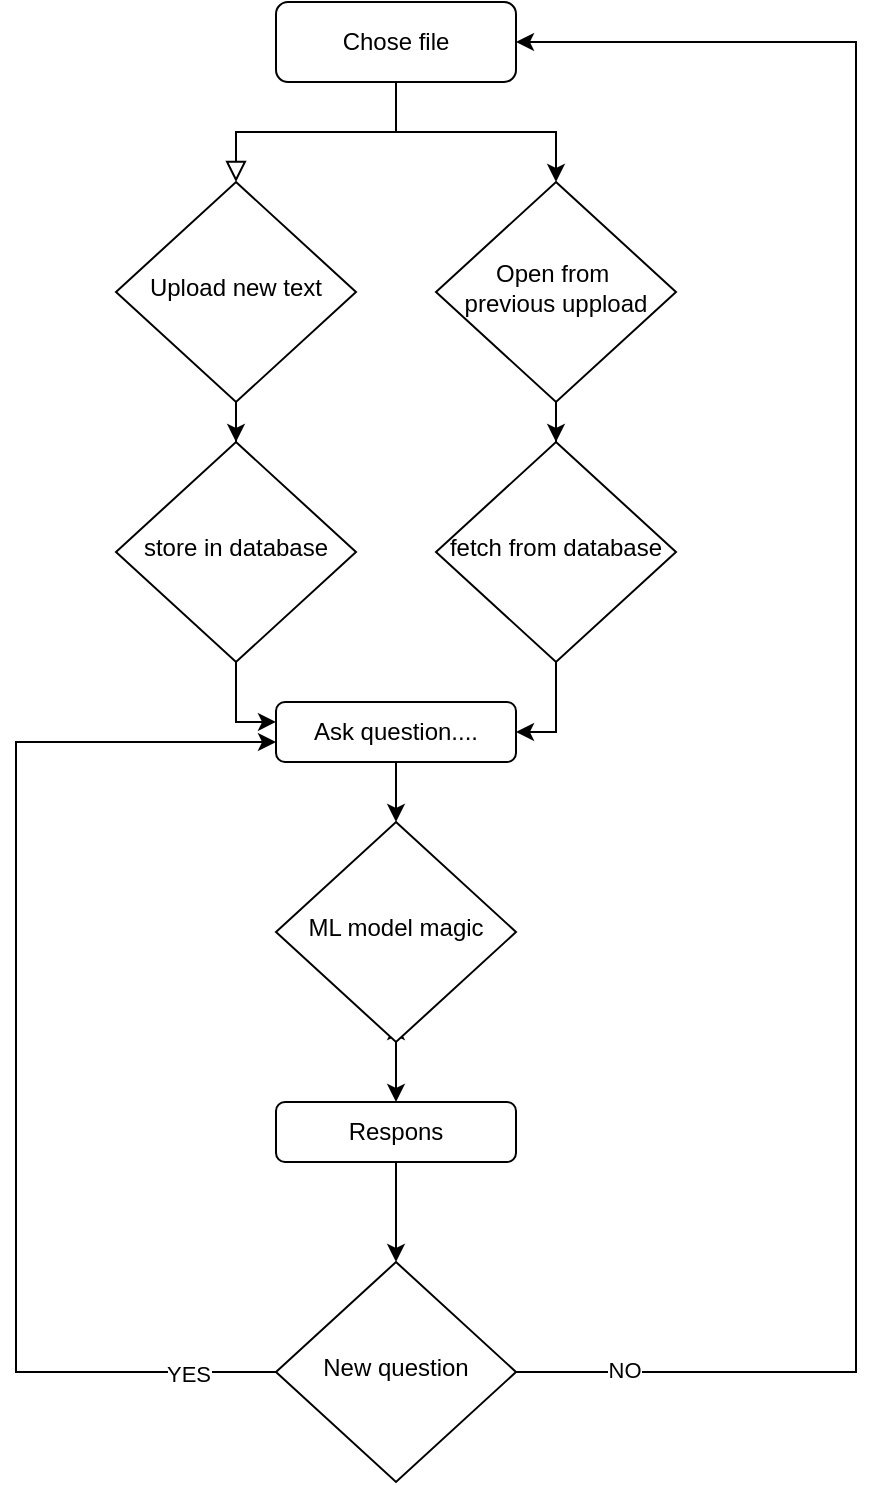 <mxfile version="15.2.9" type="github">
  <diagram id="C5RBs43oDa-KdzZeNtuy" name="Page-1">
    <mxGraphModel dx="1977" dy="1232" grid="1" gridSize="10" guides="1" tooltips="1" connect="1" arrows="1" fold="1" page="1" pageScale="1" pageWidth="827" pageHeight="1169" math="0" shadow="0">
      <root>
        <mxCell id="WIyWlLk6GJQsqaUBKTNV-0" />
        <mxCell id="WIyWlLk6GJQsqaUBKTNV-1" parent="WIyWlLk6GJQsqaUBKTNV-0" />
        <mxCell id="WIyWlLk6GJQsqaUBKTNV-2" value="" style="rounded=0;html=1;jettySize=auto;orthogonalLoop=1;fontSize=11;endArrow=block;endFill=0;endSize=8;strokeWidth=1;shadow=0;labelBackgroundColor=none;edgeStyle=orthogonalEdgeStyle;" parent="WIyWlLk6GJQsqaUBKTNV-1" source="WIyWlLk6GJQsqaUBKTNV-3" target="WIyWlLk6GJQsqaUBKTNV-6" edge="1">
          <mxGeometry relative="1" as="geometry" />
        </mxCell>
        <mxCell id="JIWQ-fFwtiBRpHZUNNLG-3" style="edgeStyle=orthogonalEdgeStyle;rounded=0;orthogonalLoop=1;jettySize=auto;html=1;exitX=0.5;exitY=1;exitDx=0;exitDy=0;" edge="1" parent="WIyWlLk6GJQsqaUBKTNV-1" source="WIyWlLk6GJQsqaUBKTNV-3" target="JIWQ-fFwtiBRpHZUNNLG-1">
          <mxGeometry relative="1" as="geometry" />
        </mxCell>
        <mxCell id="WIyWlLk6GJQsqaUBKTNV-3" value="Chose file" style="rounded=1;whiteSpace=wrap;html=1;fontSize=12;glass=0;strokeWidth=1;shadow=0;" parent="WIyWlLk6GJQsqaUBKTNV-1" vertex="1">
          <mxGeometry x="320" y="180" width="120" height="40" as="geometry" />
        </mxCell>
        <mxCell id="JIWQ-fFwtiBRpHZUNNLG-35" style="edgeStyle=orthogonalEdgeStyle;rounded=0;orthogonalLoop=1;jettySize=auto;html=1;entryX=0.5;entryY=0;entryDx=0;entryDy=0;" edge="1" parent="WIyWlLk6GJQsqaUBKTNV-1" source="WIyWlLk6GJQsqaUBKTNV-6" target="JIWQ-fFwtiBRpHZUNNLG-8">
          <mxGeometry relative="1" as="geometry" />
        </mxCell>
        <mxCell id="WIyWlLk6GJQsqaUBKTNV-6" value="Upload new text" style="rhombus;whiteSpace=wrap;html=1;shadow=0;fontFamily=Helvetica;fontSize=12;align=center;strokeWidth=1;spacing=6;spacingTop=-4;" parent="WIyWlLk6GJQsqaUBKTNV-1" vertex="1">
          <mxGeometry x="240" y="270" width="120" height="110" as="geometry" />
        </mxCell>
        <mxCell id="JIWQ-fFwtiBRpHZUNNLG-10" style="edgeStyle=orthogonalEdgeStyle;rounded=0;orthogonalLoop=1;jettySize=auto;html=1;" edge="1" parent="WIyWlLk6GJQsqaUBKTNV-1" source="JIWQ-fFwtiBRpHZUNNLG-1" target="JIWQ-fFwtiBRpHZUNNLG-9">
          <mxGeometry relative="1" as="geometry" />
        </mxCell>
        <mxCell id="JIWQ-fFwtiBRpHZUNNLG-1" value="Open from&amp;nbsp;&lt;br&gt;previous uppload" style="rhombus;whiteSpace=wrap;html=1;shadow=0;fontFamily=Helvetica;fontSize=12;align=center;strokeWidth=1;spacing=6;spacingTop=-4;" vertex="1" parent="WIyWlLk6GJQsqaUBKTNV-1">
          <mxGeometry x="400" y="270" width="120" height="110" as="geometry" />
        </mxCell>
        <mxCell id="JIWQ-fFwtiBRpHZUNNLG-33" style="edgeStyle=orthogonalEdgeStyle;rounded=0;orthogonalLoop=1;jettySize=auto;html=1;entryX=0;entryY=0.333;entryDx=0;entryDy=0;entryPerimeter=0;" edge="1" parent="WIyWlLk6GJQsqaUBKTNV-1" source="JIWQ-fFwtiBRpHZUNNLG-8" target="JIWQ-fFwtiBRpHZUNNLG-11">
          <mxGeometry relative="1" as="geometry" />
        </mxCell>
        <mxCell id="JIWQ-fFwtiBRpHZUNNLG-8" value="store in database" style="rhombus;whiteSpace=wrap;html=1;shadow=0;fontFamily=Helvetica;fontSize=12;align=center;strokeWidth=1;spacing=6;spacingTop=-4;" vertex="1" parent="WIyWlLk6GJQsqaUBKTNV-1">
          <mxGeometry x="240" y="400" width="120" height="110" as="geometry" />
        </mxCell>
        <mxCell id="JIWQ-fFwtiBRpHZUNNLG-13" style="edgeStyle=orthogonalEdgeStyle;rounded=0;orthogonalLoop=1;jettySize=auto;html=1;entryX=1;entryY=0.5;entryDx=0;entryDy=0;" edge="1" parent="WIyWlLk6GJQsqaUBKTNV-1" source="JIWQ-fFwtiBRpHZUNNLG-9" target="JIWQ-fFwtiBRpHZUNNLG-11">
          <mxGeometry relative="1" as="geometry" />
        </mxCell>
        <mxCell id="JIWQ-fFwtiBRpHZUNNLG-9" value="fetch from database" style="rhombus;whiteSpace=wrap;html=1;shadow=0;fontFamily=Helvetica;fontSize=12;align=center;strokeWidth=1;spacing=6;spacingTop=-4;" vertex="1" parent="WIyWlLk6GJQsqaUBKTNV-1">
          <mxGeometry x="400" y="400" width="120" height="110" as="geometry" />
        </mxCell>
        <mxCell id="JIWQ-fFwtiBRpHZUNNLG-15" style="edgeStyle=orthogonalEdgeStyle;rounded=0;orthogonalLoop=1;jettySize=auto;html=1;startArrow=none;" edge="1" parent="WIyWlLk6GJQsqaUBKTNV-1" source="JIWQ-fFwtiBRpHZUNNLG-17">
          <mxGeometry relative="1" as="geometry">
            <mxPoint x="380" y="690" as="targetPoint" />
          </mxGeometry>
        </mxCell>
        <mxCell id="JIWQ-fFwtiBRpHZUNNLG-29" style="edgeStyle=orthogonalEdgeStyle;rounded=0;orthogonalLoop=1;jettySize=auto;html=1;" edge="1" parent="WIyWlLk6GJQsqaUBKTNV-1" source="JIWQ-fFwtiBRpHZUNNLG-11" target="JIWQ-fFwtiBRpHZUNNLG-17">
          <mxGeometry relative="1" as="geometry" />
        </mxCell>
        <mxCell id="JIWQ-fFwtiBRpHZUNNLG-11" value="Ask question...." style="rounded=1;whiteSpace=wrap;html=1;" vertex="1" parent="WIyWlLk6GJQsqaUBKTNV-1">
          <mxGeometry x="320" y="530" width="120" height="30" as="geometry" />
        </mxCell>
        <mxCell id="JIWQ-fFwtiBRpHZUNNLG-20" style="edgeStyle=orthogonalEdgeStyle;rounded=0;orthogonalLoop=1;jettySize=auto;html=1;entryX=0.5;entryY=0;entryDx=0;entryDy=0;" edge="1" parent="WIyWlLk6GJQsqaUBKTNV-1" source="JIWQ-fFwtiBRpHZUNNLG-17" target="JIWQ-fFwtiBRpHZUNNLG-18">
          <mxGeometry relative="1" as="geometry" />
        </mxCell>
        <mxCell id="JIWQ-fFwtiBRpHZUNNLG-37" style="edgeStyle=orthogonalEdgeStyle;rounded=0;orthogonalLoop=1;jettySize=auto;html=1;entryX=0.5;entryY=0;entryDx=0;entryDy=0;" edge="1" parent="WIyWlLk6GJQsqaUBKTNV-1" source="JIWQ-fFwtiBRpHZUNNLG-18" target="JIWQ-fFwtiBRpHZUNNLG-25">
          <mxGeometry relative="1" as="geometry" />
        </mxCell>
        <mxCell id="JIWQ-fFwtiBRpHZUNNLG-18" value="Respons" style="rounded=1;whiteSpace=wrap;html=1;" vertex="1" parent="WIyWlLk6GJQsqaUBKTNV-1">
          <mxGeometry x="320" y="730" width="120" height="30" as="geometry" />
        </mxCell>
        <mxCell id="JIWQ-fFwtiBRpHZUNNLG-30" style="edgeStyle=orthogonalEdgeStyle;rounded=0;orthogonalLoop=1;jettySize=auto;html=1;entryX=1;entryY=0.5;entryDx=0;entryDy=0;" edge="1" parent="WIyWlLk6GJQsqaUBKTNV-1" source="JIWQ-fFwtiBRpHZUNNLG-25" target="WIyWlLk6GJQsqaUBKTNV-3">
          <mxGeometry relative="1" as="geometry">
            <mxPoint x="550" y="200" as="targetPoint" />
            <Array as="points">
              <mxPoint x="610" y="865" />
              <mxPoint x="610" y="200" />
            </Array>
          </mxGeometry>
        </mxCell>
        <mxCell id="JIWQ-fFwtiBRpHZUNNLG-31" value="NO" style="edgeLabel;html=1;align=center;verticalAlign=middle;resizable=0;points=[];" vertex="1" connectable="0" parent="JIWQ-fFwtiBRpHZUNNLG-30">
          <mxGeometry x="-0.894" y="1" relative="1" as="geometry">
            <mxPoint as="offset" />
          </mxGeometry>
        </mxCell>
        <mxCell id="JIWQ-fFwtiBRpHZUNNLG-32" style="edgeStyle=orthogonalEdgeStyle;rounded=0;orthogonalLoop=1;jettySize=auto;html=1;" edge="1" parent="WIyWlLk6GJQsqaUBKTNV-1" source="JIWQ-fFwtiBRpHZUNNLG-25">
          <mxGeometry relative="1" as="geometry">
            <mxPoint x="320" y="550" as="targetPoint" />
            <Array as="points">
              <mxPoint x="190" y="865" />
              <mxPoint x="190" y="550" />
              <mxPoint x="320" y="550" />
            </Array>
          </mxGeometry>
        </mxCell>
        <mxCell id="JIWQ-fFwtiBRpHZUNNLG-36" value="YES" style="edgeLabel;html=1;align=center;verticalAlign=middle;resizable=0;points=[];" vertex="1" connectable="0" parent="JIWQ-fFwtiBRpHZUNNLG-32">
          <mxGeometry x="-0.846" y="1" relative="1" as="geometry">
            <mxPoint as="offset" />
          </mxGeometry>
        </mxCell>
        <mxCell id="JIWQ-fFwtiBRpHZUNNLG-25" value="New question" style="rhombus;whiteSpace=wrap;html=1;shadow=0;fontFamily=Helvetica;fontSize=12;align=center;strokeWidth=1;spacing=6;spacingTop=-4;" vertex="1" parent="WIyWlLk6GJQsqaUBKTNV-1">
          <mxGeometry x="320" y="810" width="120" height="110" as="geometry" />
        </mxCell>
        <mxCell id="JIWQ-fFwtiBRpHZUNNLG-17" value="ML model magic" style="rhombus;whiteSpace=wrap;html=1;shadow=0;fontFamily=Helvetica;fontSize=12;align=center;strokeWidth=1;spacing=6;spacingTop=-4;" vertex="1" parent="WIyWlLk6GJQsqaUBKTNV-1">
          <mxGeometry x="320" y="590" width="120" height="110" as="geometry" />
        </mxCell>
      </root>
    </mxGraphModel>
  </diagram>
</mxfile>
